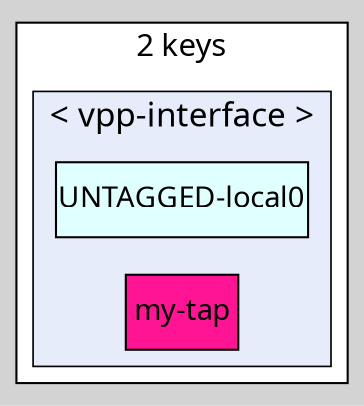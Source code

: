digraph kvscheduler {
	ranksep=.5;
	labelloc="b";
	labeljust="c";
	fontsize="12";
	fontname="Ubuntu"; 
	rankdir="LR";
	bgcolor="lightgray";
	style="solid";
	penwidth="1";
	pad="0.04";
	nodesep="<no value>";
	ordering="out";

	node [shape="box" style="filled" fontname="Ubuntu" fillcolor="honeydew" penwidth="1.0" margin="0.03,0.0"];
	edge [minlen="1"]

		subgraph "cluster_nodes" {
			bgcolor="white";
			labelloc="t";
			labeljust="c";
			fontsize="15";
			tooltip="";
			label="2 keys";


			subgraph "cluster_vpp-interface" {
				penwidth="0.8";
				fontsize="16";
				style="filled";
				fillcolor="#e6ecfa";
				label="< vpp-interface >";

				"config/vpp/v2/interfaces/UNTAGGED-local0" [ tooltip="[OBTAINED] config/vpp/v2/interfaces/UNTAGGED-local0\n-----\nname: \"UNTAGGED-local0\"\ntype: SOFTWARE_LOOPBACK\n" pad="0.01" margin="0.01" href="/scheduler/key-timeline?key=config/vpp/v2/interfaces/UNTAGGED-local0&amp;time=1549972017481800974" label="UNTAGGED-local0" fillcolor="LightCyan" ]
					"config/vpp/v2/interfaces/my-tap" [ href="/scheduler/key-timeline?key=config/vpp/v2/interfaces/my-tap&amp;time=1549972017481800974" label="my-tap" fillcolor="Deeppink" tooltip="[RETRYING] config/vpp/v2/interfaces/my-tap\n-----\nname: \"my-tap\"\ntype: TAP\nenabled: true\nip_addresses: \"192.168.1.1/24\"\ntap: <\n  version: 1\n>\n" pad="0.01" margin="0.01" ]

			}

		}



}
